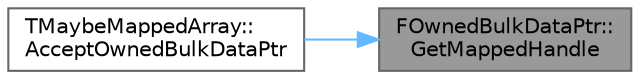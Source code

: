 digraph "FOwnedBulkDataPtr::GetMappedHandle"
{
 // INTERACTIVE_SVG=YES
 // LATEX_PDF_SIZE
  bgcolor="transparent";
  edge [fontname=Helvetica,fontsize=10,labelfontname=Helvetica,labelfontsize=10];
  node [fontname=Helvetica,fontsize=10,shape=box,height=0.2,width=0.4];
  rankdir="RL";
  Node1 [id="Node000001",label="FOwnedBulkDataPtr::\lGetMappedHandle",height=0.2,width=0.4,color="gray40", fillcolor="grey60", style="filled", fontcolor="black",tooltip=" "];
  Node1 -> Node2 [id="edge1_Node000001_Node000002",dir="back",color="steelblue1",style="solid",tooltip=" "];
  Node2 [id="Node000002",label="TMaybeMappedArray::\lAcceptOwnedBulkDataPtr",height=0.2,width=0.4,color="grey40", fillcolor="white", style="filled",URL="$d3/d40/classTMaybeMappedArray.html#a7a65ba55922d29c81fe062c543111f76",tooltip=" "];
}
